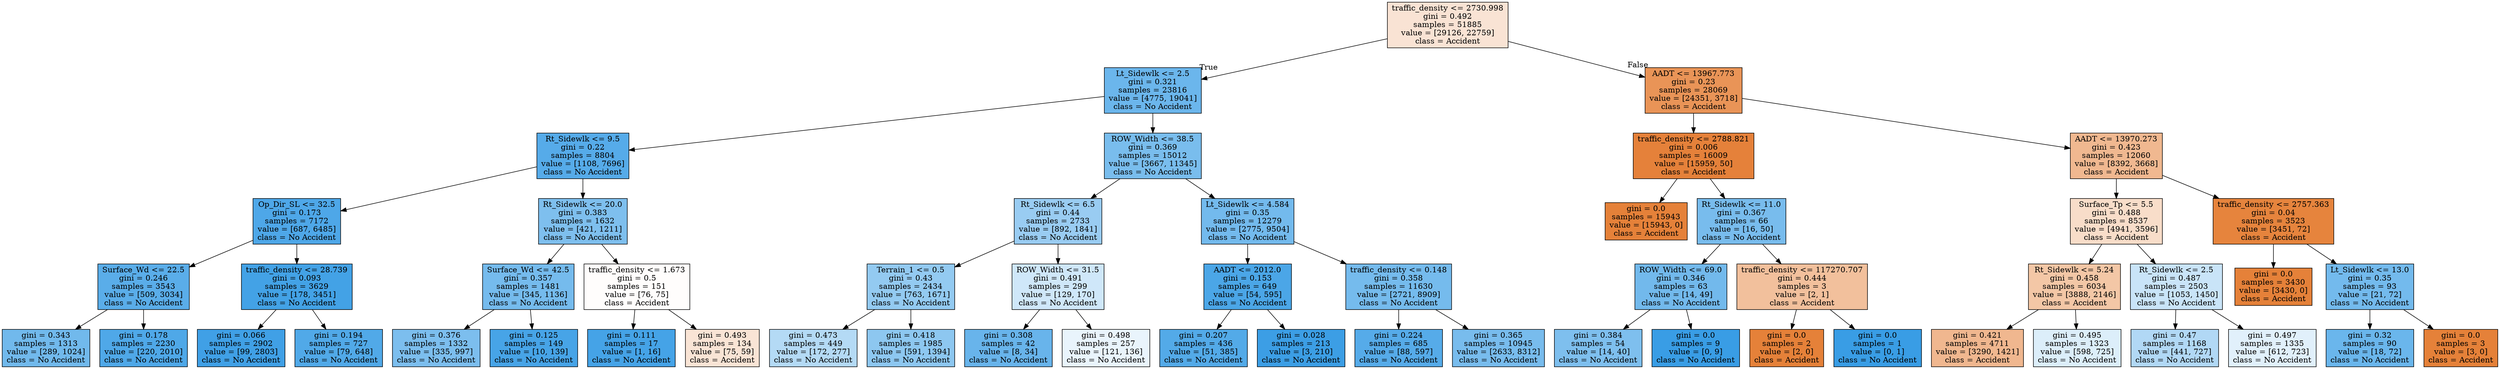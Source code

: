 digraph Tree {
node [shape=box, style="filled", color="black"] ;
0 [label="traffic_density <= 2730.998\ngini = 0.492\nsamples = 51885\nvalue = [29126, 22759]\nclass = Accident", fillcolor="#f9e3d4"] ;
1 [label="Lt_Sidewlk <= 2.5\ngini = 0.321\nsamples = 23816\nvalue = [4775, 19041]\nclass = No Accident", fillcolor="#6bb6ec"] ;
0 -> 1 [labeldistance=2.5, labelangle=45, headlabel="True"] ;
2 [label="Rt_Sidewlk <= 9.5\ngini = 0.22\nsamples = 8804\nvalue = [1108, 7696]\nclass = No Accident", fillcolor="#56abe9"] ;
1 -> 2 ;
3 [label="Op_Dir_SL <= 32.5\ngini = 0.173\nsamples = 7172\nvalue = [687, 6485]\nclass = No Accident", fillcolor="#4ea7e8"] ;
2 -> 3 ;
4 [label="Surface_Wd <= 22.5\ngini = 0.246\nsamples = 3543\nvalue = [509, 3034]\nclass = No Accident", fillcolor="#5aade9"] ;
3 -> 4 ;
5 [label="gini = 0.343\nsamples = 1313\nvalue = [289, 1024]\nclass = No Accident", fillcolor="#71b9ec"] ;
4 -> 5 ;
6 [label="gini = 0.178\nsamples = 2230\nvalue = [220, 2010]\nclass = No Accident", fillcolor="#4fa8e8"] ;
4 -> 6 ;
7 [label="traffic_density <= 28.739\ngini = 0.093\nsamples = 3629\nvalue = [178, 3451]\nclass = No Accident", fillcolor="#43a2e6"] ;
3 -> 7 ;
8 [label="gini = 0.066\nsamples = 2902\nvalue = [99, 2803]\nclass = No Accident", fillcolor="#40a0e6"] ;
7 -> 8 ;
9 [label="gini = 0.194\nsamples = 727\nvalue = [79, 648]\nclass = No Accident", fillcolor="#51a9e8"] ;
7 -> 9 ;
10 [label="Rt_Sidewlk <= 20.0\ngini = 0.383\nsamples = 1632\nvalue = [421, 1211]\nclass = No Accident", fillcolor="#7ebfee"] ;
2 -> 10 ;
11 [label="Surface_Wd <= 42.5\ngini = 0.357\nsamples = 1481\nvalue = [345, 1136]\nclass = No Accident", fillcolor="#75bbed"] ;
10 -> 11 ;
12 [label="gini = 0.376\nsamples = 1332\nvalue = [335, 997]\nclass = No Accident", fillcolor="#7cbeee"] ;
11 -> 12 ;
13 [label="gini = 0.125\nsamples = 149\nvalue = [10, 139]\nclass = No Accident", fillcolor="#47a4e7"] ;
11 -> 13 ;
14 [label="traffic_density <= 1.673\ngini = 0.5\nsamples = 151\nvalue = [76, 75]\nclass = Accident", fillcolor="#fffdfc"] ;
10 -> 14 ;
15 [label="gini = 0.111\nsamples = 17\nvalue = [1, 16]\nclass = No Accident", fillcolor="#45a3e7"] ;
14 -> 15 ;
16 [label="gini = 0.493\nsamples = 134\nvalue = [75, 59]\nclass = Accident", fillcolor="#f9e4d5"] ;
14 -> 16 ;
17 [label="ROW_Width <= 38.5\ngini = 0.369\nsamples = 15012\nvalue = [3667, 11345]\nclass = No Accident", fillcolor="#79bded"] ;
1 -> 17 ;
18 [label="Rt_Sidewlk <= 6.5\ngini = 0.44\nsamples = 2733\nvalue = [892, 1841]\nclass = No Accident", fillcolor="#99ccf2"] ;
17 -> 18 ;
19 [label="Terrain_1 <= 0.5\ngini = 0.43\nsamples = 2434\nvalue = [763, 1671]\nclass = No Accident", fillcolor="#93caf1"] ;
18 -> 19 ;
20 [label="gini = 0.473\nsamples = 449\nvalue = [172, 277]\nclass = No Accident", fillcolor="#b4daf5"] ;
19 -> 20 ;
21 [label="gini = 0.418\nsamples = 1985\nvalue = [591, 1394]\nclass = No Accident", fillcolor="#8dc7f0"] ;
19 -> 21 ;
22 [label="ROW_Width <= 31.5\ngini = 0.491\nsamples = 299\nvalue = [129, 170]\nclass = No Accident", fillcolor="#cfe7f9"] ;
18 -> 22 ;
23 [label="gini = 0.308\nsamples = 42\nvalue = [8, 34]\nclass = No Accident", fillcolor="#68b4eb"] ;
22 -> 23 ;
24 [label="gini = 0.498\nsamples = 257\nvalue = [121, 136]\nclass = No Accident", fillcolor="#e9f4fc"] ;
22 -> 24 ;
25 [label="Lt_Sidewlk <= 4.584\ngini = 0.35\nsamples = 12279\nvalue = [2775, 9504]\nclass = No Accident", fillcolor="#73baed"] ;
17 -> 25 ;
26 [label="AADT <= 2012.0\ngini = 0.153\nsamples = 649\nvalue = [54, 595]\nclass = No Accident", fillcolor="#4ba6e7"] ;
25 -> 26 ;
27 [label="gini = 0.207\nsamples = 436\nvalue = [51, 385]\nclass = No Accident", fillcolor="#53aae8"] ;
26 -> 27 ;
28 [label="gini = 0.028\nsamples = 213\nvalue = [3, 210]\nclass = No Accident", fillcolor="#3c9ee5"] ;
26 -> 28 ;
29 [label="traffic_density <= 0.148\ngini = 0.358\nsamples = 11630\nvalue = [2721, 8909]\nclass = No Accident", fillcolor="#75bbed"] ;
25 -> 29 ;
30 [label="gini = 0.224\nsamples = 685\nvalue = [88, 597]\nclass = No Accident", fillcolor="#56abe9"] ;
29 -> 30 ;
31 [label="gini = 0.365\nsamples = 10945\nvalue = [2633, 8312]\nclass = No Accident", fillcolor="#78bced"] ;
29 -> 31 ;
32 [label="AADT <= 13967.773\ngini = 0.23\nsamples = 28069\nvalue = [24351, 3718]\nclass = Accident", fillcolor="#e99457"] ;
0 -> 32 [labeldistance=2.5, labelangle=-45, headlabel="False"] ;
33 [label="traffic_density <= 2788.821\ngini = 0.006\nsamples = 16009\nvalue = [15959, 50]\nclass = Accident", fillcolor="#e5813a"] ;
32 -> 33 ;
34 [label="gini = 0.0\nsamples = 15943\nvalue = [15943, 0]\nclass = Accident", fillcolor="#e58139"] ;
33 -> 34 ;
35 [label="Rt_Sidewlk <= 11.0\ngini = 0.367\nsamples = 66\nvalue = [16, 50]\nclass = No Accident", fillcolor="#78bced"] ;
33 -> 35 ;
36 [label="ROW_Width <= 69.0\ngini = 0.346\nsamples = 63\nvalue = [14, 49]\nclass = No Accident", fillcolor="#72b9ec"] ;
35 -> 36 ;
37 [label="gini = 0.384\nsamples = 54\nvalue = [14, 40]\nclass = No Accident", fillcolor="#7ebfee"] ;
36 -> 37 ;
38 [label="gini = 0.0\nsamples = 9\nvalue = [0, 9]\nclass = No Accident", fillcolor="#399de5"] ;
36 -> 38 ;
39 [label="traffic_density <= 117270.707\ngini = 0.444\nsamples = 3\nvalue = [2, 1]\nclass = Accident", fillcolor="#f2c09c"] ;
35 -> 39 ;
40 [label="gini = 0.0\nsamples = 2\nvalue = [2, 0]\nclass = Accident", fillcolor="#e58139"] ;
39 -> 40 ;
41 [label="gini = 0.0\nsamples = 1\nvalue = [0, 1]\nclass = No Accident", fillcolor="#399de5"] ;
39 -> 41 ;
42 [label="AADT <= 13970.273\ngini = 0.423\nsamples = 12060\nvalue = [8392, 3668]\nclass = Accident", fillcolor="#f0b890"] ;
32 -> 42 ;
43 [label="Surface_Tp <= 5.5\ngini = 0.488\nsamples = 8537\nvalue = [4941, 3596]\nclass = Accident", fillcolor="#f8ddc9"] ;
42 -> 43 ;
44 [label="Rt_Sidewlk <= 5.24\ngini = 0.458\nsamples = 6034\nvalue = [3888, 2146]\nclass = Accident", fillcolor="#f3c7a6"] ;
43 -> 44 ;
45 [label="gini = 0.421\nsamples = 4711\nvalue = [3290, 1421]\nclass = Accident", fillcolor="#f0b78f"] ;
44 -> 45 ;
46 [label="gini = 0.495\nsamples = 1323\nvalue = [598, 725]\nclass = No Accident", fillcolor="#dceefa"] ;
44 -> 46 ;
47 [label="Rt_Sidewlk <= 2.5\ngini = 0.487\nsamples = 2503\nvalue = [1053, 1450]\nclass = No Accident", fillcolor="#c9e4f8"] ;
43 -> 47 ;
48 [label="gini = 0.47\nsamples = 1168\nvalue = [441, 727]\nclass = No Accident", fillcolor="#b1d8f5"] ;
47 -> 48 ;
49 [label="gini = 0.497\nsamples = 1335\nvalue = [612, 723]\nclass = No Accident", fillcolor="#e1f0fb"] ;
47 -> 49 ;
50 [label="traffic_density <= 2757.363\ngini = 0.04\nsamples = 3523\nvalue = [3451, 72]\nclass = Accident", fillcolor="#e6843d"] ;
42 -> 50 ;
51 [label="gini = 0.0\nsamples = 3430\nvalue = [3430, 0]\nclass = Accident", fillcolor="#e58139"] ;
50 -> 51 ;
52 [label="Lt_Sidewlk <= 13.0\ngini = 0.35\nsamples = 93\nvalue = [21, 72]\nclass = No Accident", fillcolor="#73baed"] ;
50 -> 52 ;
53 [label="gini = 0.32\nsamples = 90\nvalue = [18, 72]\nclass = No Accident", fillcolor="#6ab6ec"] ;
52 -> 53 ;
54 [label="gini = 0.0\nsamples = 3\nvalue = [3, 0]\nclass = Accident", fillcolor="#e58139"] ;
52 -> 54 ;
}